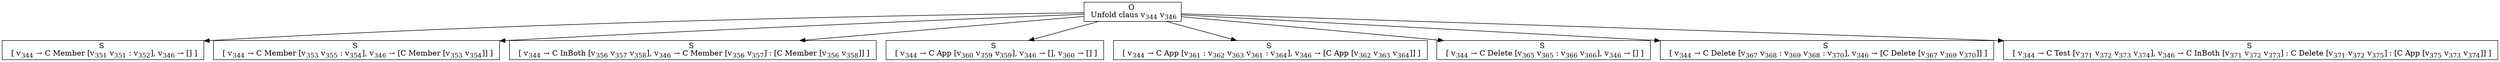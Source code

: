 digraph {
    graph [rankdir=TB
          ,bgcolor=transparent];
    node [shape=box
         ,fillcolor=white
         ,style=filled];
    0 [label=<O <BR/> Unfold claus v<SUB>344</SUB> v<SUB>346</SUB>>];
    1 [label=<S <BR/>  [ v<SUB>344</SUB> &rarr; C Member [v<SUB>351</SUB> v<SUB>351</SUB> : v<SUB>352</SUB>], v<SUB>346</SUB> &rarr; [] ] >];
    2 [label=<S <BR/>  [ v<SUB>344</SUB> &rarr; C Member [v<SUB>353</SUB> v<SUB>355</SUB> : v<SUB>354</SUB>], v<SUB>346</SUB> &rarr; [C Member [v<SUB>353</SUB> v<SUB>354</SUB>]] ] >];
    3 [label=<S <BR/>  [ v<SUB>344</SUB> &rarr; C InBoth [v<SUB>356</SUB> v<SUB>357</SUB> v<SUB>358</SUB>], v<SUB>346</SUB> &rarr; C Member [v<SUB>356</SUB> v<SUB>357</SUB>] : [C Member [v<SUB>356</SUB> v<SUB>358</SUB>]] ] >];
    4 [label=<S <BR/>  [ v<SUB>344</SUB> &rarr; C App [v<SUB>360</SUB> v<SUB>359</SUB> v<SUB>359</SUB>], v<SUB>346</SUB> &rarr; [], v<SUB>360</SUB> &rarr; [] ] >];
    5 [label=<S <BR/>  [ v<SUB>344</SUB> &rarr; C App [v<SUB>361</SUB> : v<SUB>362</SUB> v<SUB>363</SUB> v<SUB>361</SUB> : v<SUB>364</SUB>], v<SUB>346</SUB> &rarr; [C App [v<SUB>362</SUB> v<SUB>363</SUB> v<SUB>364</SUB>]] ] >];
    6 [label=<S <BR/>  [ v<SUB>344</SUB> &rarr; C Delete [v<SUB>365</SUB> v<SUB>365</SUB> : v<SUB>366</SUB> v<SUB>366</SUB>], v<SUB>346</SUB> &rarr; [] ] >];
    7 [label=<S <BR/>  [ v<SUB>344</SUB> &rarr; C Delete [v<SUB>367</SUB> v<SUB>368</SUB> : v<SUB>369</SUB> v<SUB>368</SUB> : v<SUB>370</SUB>], v<SUB>346</SUB> &rarr; [C Delete [v<SUB>367</SUB> v<SUB>369</SUB> v<SUB>370</SUB>]] ] >];
    8 [label=<S <BR/>  [ v<SUB>344</SUB> &rarr; C Test [v<SUB>371</SUB> v<SUB>372</SUB> v<SUB>373</SUB> v<SUB>374</SUB>], v<SUB>346</SUB> &rarr; C InBoth [v<SUB>371</SUB> v<SUB>372</SUB> v<SUB>373</SUB>] : C Delete [v<SUB>371</SUB> v<SUB>372</SUB> v<SUB>375</SUB>] : [C App [v<SUB>375</SUB> v<SUB>373</SUB> v<SUB>374</SUB>]] ] >];
    0 -> 1 [label=""];
    0 -> 2 [label=""];
    0 -> 3 [label=""];
    0 -> 4 [label=""];
    0 -> 5 [label=""];
    0 -> 6 [label=""];
    0 -> 7 [label=""];
    0 -> 8 [label=""];
}